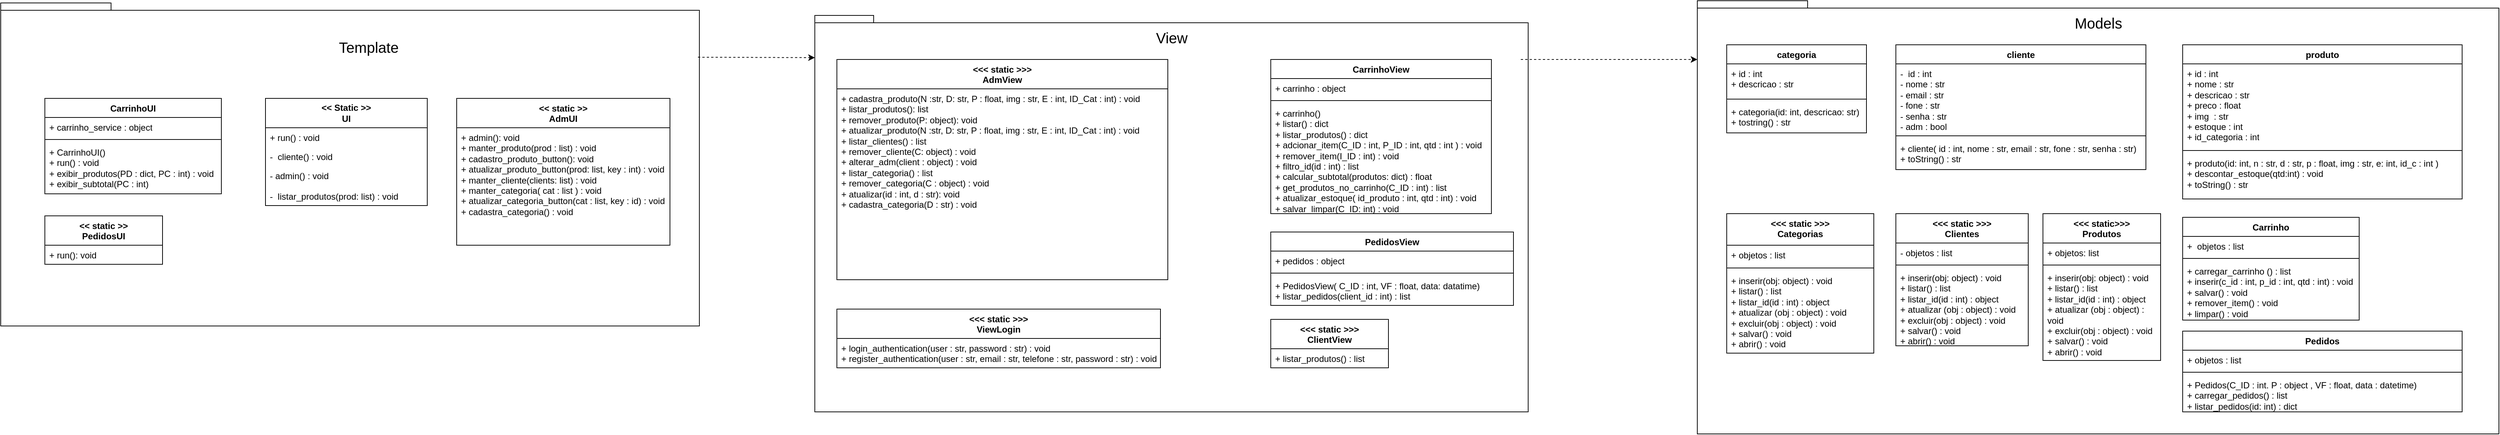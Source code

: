 <mxfile version="25.0.3">
  <diagram name="Página-1" id="RIIx-cr0iP7ePi3XbUQL">
    <mxGraphModel dx="4250" dy="1973" grid="0" gridSize="10" guides="1" tooltips="1" connect="1" arrows="1" fold="1" page="0" pageScale="1" pageWidth="827" pageHeight="1169" math="0" shadow="0">
      <root>
        <mxCell id="0" />
        <mxCell id="1" parent="0" />
        <mxCell id="yzX737-sg2SHLn5ZPXAh-1" value="" style="shape=folder;fontStyle=1;spacingTop=10;tabWidth=150;tabHeight=10;tabPosition=left;html=1;whiteSpace=wrap;" vertex="1" parent="1">
          <mxGeometry x="-417" y="93" width="950" height="440" as="geometry" />
        </mxCell>
        <mxCell id="yzX737-sg2SHLn5ZPXAh-4" value="" style="shape=folder;fontStyle=1;spacingTop=10;tabWidth=80;tabHeight=10;tabPosition=left;html=1;whiteSpace=wrap;" vertex="1" parent="1">
          <mxGeometry x="690" y="110" width="970" height="540" as="geometry" />
        </mxCell>
        <mxCell id="yzX737-sg2SHLn5ZPXAh-6" value="" style="shape=folder;fontStyle=1;spacingTop=10;tabWidth=150;tabHeight=10;tabPosition=left;html=1;whiteSpace=wrap;" vertex="1" parent="1">
          <mxGeometry x="1890" y="90" width="1090" height="590" as="geometry" />
        </mxCell>
        <mxCell id="yzX737-sg2SHLn5ZPXAh-7" value="&lt;font style=&quot;font-size: 20px;&quot;&gt;Models&lt;/font&gt;" style="text;html=1;align=center;verticalAlign=middle;resizable=0;points=[];autosize=1;strokeColor=none;fillColor=none;" vertex="1" parent="1">
          <mxGeometry x="2390" y="100" width="90" height="40" as="geometry" />
        </mxCell>
        <mxCell id="yzX737-sg2SHLn5ZPXAh-9" style="rounded=0;orthogonalLoop=1;jettySize=auto;html=1;entryX=0;entryY=0;entryDx=0;entryDy=57.5;entryPerimeter=0;dashed=1;exitX=0.998;exitY=0.168;exitDx=0;exitDy=0;exitPerimeter=0;" edge="1" parent="1" source="yzX737-sg2SHLn5ZPXAh-1" target="yzX737-sg2SHLn5ZPXAh-4">
          <mxGeometry relative="1" as="geometry">
            <mxPoint x="460" y="180" as="sourcePoint" />
          </mxGeometry>
        </mxCell>
        <mxCell id="yzX737-sg2SHLn5ZPXAh-10" style="rounded=0;orthogonalLoop=1;jettySize=auto;html=1;entryX=0;entryY=0;entryDx=0;entryDy=80;entryPerimeter=0;dashed=1;" edge="1" parent="1" target="yzX737-sg2SHLn5ZPXAh-6">
          <mxGeometry relative="1" as="geometry">
            <mxPoint x="1650" y="170" as="sourcePoint" />
          </mxGeometry>
        </mxCell>
        <mxCell id="yzX737-sg2SHLn5ZPXAh-23" value="Carrinho" style="swimlane;fontStyle=1;align=center;verticalAlign=top;childLayout=stackLayout;horizontal=1;startSize=26;horizontalStack=0;resizeParent=1;resizeParentMax=0;resizeLast=0;collapsible=1;marginBottom=0;whiteSpace=wrap;html=1;" vertex="1" parent="1">
          <mxGeometry x="2550" y="385" width="240" height="140" as="geometry" />
        </mxCell>
        <mxCell id="yzX737-sg2SHLn5ZPXAh-24" value="+&amp;nbsp; objetos : list" style="text;strokeColor=none;fillColor=none;align=left;verticalAlign=top;spacingLeft=4;spacingRight=4;overflow=hidden;rotatable=0;points=[[0,0.5],[1,0.5]];portConstraint=eastwest;whiteSpace=wrap;html=1;" vertex="1" parent="yzX737-sg2SHLn5ZPXAh-23">
          <mxGeometry y="26" width="240" height="26" as="geometry" />
        </mxCell>
        <mxCell id="yzX737-sg2SHLn5ZPXAh-25" value="" style="line;strokeWidth=1;fillColor=none;align=left;verticalAlign=middle;spacingTop=-1;spacingLeft=3;spacingRight=3;rotatable=0;labelPosition=right;points=[];portConstraint=eastwest;strokeColor=inherit;" vertex="1" parent="yzX737-sg2SHLn5ZPXAh-23">
          <mxGeometry y="52" width="240" height="8" as="geometry" />
        </mxCell>
        <mxCell id="yzX737-sg2SHLn5ZPXAh-26" value="+ carregar_carrinho () : list&lt;div&gt;+ inserir(c_id : int, p_id : int, qtd : int) : void&lt;/div&gt;&lt;div&gt;+ salvar() : void&lt;/div&gt;&lt;div&gt;+ remover_item() : void&lt;/div&gt;&lt;div&gt;+ limpar() : void&amp;nbsp;&lt;/div&gt;" style="text;strokeColor=none;fillColor=none;align=left;verticalAlign=top;spacingLeft=4;spacingRight=4;overflow=hidden;rotatable=0;points=[[0,0.5],[1,0.5]];portConstraint=eastwest;whiteSpace=wrap;html=1;" vertex="1" parent="yzX737-sg2SHLn5ZPXAh-23">
          <mxGeometry y="60" width="240" height="80" as="geometry" />
        </mxCell>
        <mxCell id="yzX737-sg2SHLn5ZPXAh-27" value="categoria" style="swimlane;fontStyle=1;align=center;verticalAlign=top;childLayout=stackLayout;horizontal=1;startSize=26;horizontalStack=0;resizeParent=1;resizeParentMax=0;resizeLast=0;collapsible=1;marginBottom=0;whiteSpace=wrap;html=1;" vertex="1" parent="1">
          <mxGeometry x="1930" y="150" width="190" height="120" as="geometry">
            <mxRectangle x="1110" y="530" width="90" height="30" as="alternateBounds" />
          </mxGeometry>
        </mxCell>
        <mxCell id="yzX737-sg2SHLn5ZPXAh-28" value="+ id : int&lt;div&gt;+ descricao : str&lt;/div&gt;" style="text;strokeColor=none;fillColor=none;align=left;verticalAlign=top;spacingLeft=4;spacingRight=4;overflow=hidden;rotatable=0;points=[[0,0.5],[1,0.5]];portConstraint=eastwest;whiteSpace=wrap;html=1;" vertex="1" parent="yzX737-sg2SHLn5ZPXAh-27">
          <mxGeometry y="26" width="190" height="44" as="geometry" />
        </mxCell>
        <mxCell id="yzX737-sg2SHLn5ZPXAh-29" value="" style="line;strokeWidth=1;fillColor=none;align=left;verticalAlign=middle;spacingTop=-1;spacingLeft=3;spacingRight=3;rotatable=0;labelPosition=right;points=[];portConstraint=eastwest;strokeColor=inherit;" vertex="1" parent="yzX737-sg2SHLn5ZPXAh-27">
          <mxGeometry y="70" width="190" height="8" as="geometry" />
        </mxCell>
        <mxCell id="yzX737-sg2SHLn5ZPXAh-30" value="+ categoria(id: int, descricao: str)&amp;nbsp;&lt;div&gt;+ tostring() : str&lt;/div&gt;" style="text;strokeColor=none;fillColor=none;align=left;verticalAlign=top;spacingLeft=4;spacingRight=4;overflow=hidden;rotatable=0;points=[[0,0.5],[1,0.5]];portConstraint=eastwest;whiteSpace=wrap;html=1;" vertex="1" parent="yzX737-sg2SHLn5ZPXAh-27">
          <mxGeometry y="78" width="190" height="42" as="geometry" />
        </mxCell>
        <mxCell id="yzX737-sg2SHLn5ZPXAh-31" value="&amp;lt;&amp;lt;&amp;lt; static &amp;gt;&amp;gt;&amp;gt;&lt;div&gt;Categorias&lt;/div&gt;" style="swimlane;fontStyle=1;align=center;verticalAlign=top;childLayout=stackLayout;horizontal=1;startSize=43;horizontalStack=0;resizeParent=1;resizeParentMax=0;resizeLast=0;collapsible=1;marginBottom=0;whiteSpace=wrap;html=1;" vertex="1" parent="1">
          <mxGeometry x="1930" y="380" width="200" height="190" as="geometry">
            <mxRectangle x="1350" y="547" width="120" height="43" as="alternateBounds" />
          </mxGeometry>
        </mxCell>
        <mxCell id="yzX737-sg2SHLn5ZPXAh-32" value="+ objetos : list" style="text;strokeColor=none;fillColor=none;align=left;verticalAlign=top;spacingLeft=4;spacingRight=4;overflow=hidden;rotatable=0;points=[[0,0.5],[1,0.5]];portConstraint=eastwest;whiteSpace=wrap;html=1;" vertex="1" parent="yzX737-sg2SHLn5ZPXAh-31">
          <mxGeometry y="43" width="200" height="27" as="geometry" />
        </mxCell>
        <mxCell id="yzX737-sg2SHLn5ZPXAh-33" value="" style="line;strokeWidth=1;fillColor=none;align=left;verticalAlign=middle;spacingTop=-1;spacingLeft=3;spacingRight=3;rotatable=0;labelPosition=right;points=[];portConstraint=eastwest;strokeColor=inherit;" vertex="1" parent="yzX737-sg2SHLn5ZPXAh-31">
          <mxGeometry y="70" width="200" height="8" as="geometry" />
        </mxCell>
        <mxCell id="yzX737-sg2SHLn5ZPXAh-34" value="+ inserir(obj: object) : void&lt;div&gt;+ listar() : list&lt;/div&gt;&lt;div&gt;+ listar_id(id : int) : object&lt;/div&gt;&lt;div&gt;+ atualizar (obj : object) : void&lt;/div&gt;&lt;div&gt;+ excluir(obj : object) : void&lt;/div&gt;&lt;div&gt;+ salvar() : void&lt;/div&gt;&lt;div&gt;+ abrir() : void&lt;/div&gt;" style="text;strokeColor=none;fillColor=none;align=left;verticalAlign=top;spacingLeft=4;spacingRight=4;overflow=hidden;rotatable=0;points=[[0,0.5],[1,0.5]];portConstraint=eastwest;whiteSpace=wrap;html=1;" vertex="1" parent="yzX737-sg2SHLn5ZPXAh-31">
          <mxGeometry y="78" width="200" height="112" as="geometry" />
        </mxCell>
        <mxCell id="yzX737-sg2SHLn5ZPXAh-35" value="cliente" style="swimlane;fontStyle=1;align=center;verticalAlign=top;childLayout=stackLayout;horizontal=1;startSize=26;horizontalStack=0;resizeParent=1;resizeParentMax=0;resizeLast=0;collapsible=1;marginBottom=0;whiteSpace=wrap;html=1;" vertex="1" parent="1">
          <mxGeometry x="2160" y="150" width="340" height="170" as="geometry">
            <mxRectangle x="540" y="420" width="80" height="30" as="alternateBounds" />
          </mxGeometry>
        </mxCell>
        <mxCell id="yzX737-sg2SHLn5ZPXAh-36" value="-&amp;nbsp; id : int&lt;div&gt;- nome : str&lt;/div&gt;&lt;div&gt;- email : str&lt;/div&gt;&lt;div&gt;- fone : str&lt;/div&gt;&lt;div&gt;- senha : str&lt;/div&gt;&lt;div&gt;- adm : bool&lt;/div&gt;" style="text;strokeColor=none;fillColor=none;align=left;verticalAlign=top;spacingLeft=4;spacingRight=4;overflow=hidden;rotatable=0;points=[[0,0.5],[1,0.5]];portConstraint=eastwest;whiteSpace=wrap;html=1;" vertex="1" parent="yzX737-sg2SHLn5ZPXAh-35">
          <mxGeometry y="26" width="340" height="94" as="geometry" />
        </mxCell>
        <mxCell id="yzX737-sg2SHLn5ZPXAh-37" value="" style="line;strokeWidth=1;fillColor=none;align=left;verticalAlign=middle;spacingTop=-1;spacingLeft=3;spacingRight=3;rotatable=0;labelPosition=right;points=[];portConstraint=eastwest;strokeColor=inherit;" vertex="1" parent="yzX737-sg2SHLn5ZPXAh-35">
          <mxGeometry y="120" width="340" height="8" as="geometry" />
        </mxCell>
        <mxCell id="yzX737-sg2SHLn5ZPXAh-38" value="+ cliente( id : int, nome : str, email : str, fone : str, senha : str)&lt;div&gt;+ toString() : str&lt;/div&gt;" style="text;strokeColor=none;fillColor=none;align=left;verticalAlign=top;spacingLeft=4;spacingRight=4;overflow=hidden;rotatable=0;points=[[0,0.5],[1,0.5]];portConstraint=eastwest;whiteSpace=wrap;html=1;" vertex="1" parent="yzX737-sg2SHLn5ZPXAh-35">
          <mxGeometry y="128" width="340" height="42" as="geometry" />
        </mxCell>
        <mxCell id="yzX737-sg2SHLn5ZPXAh-39" value="&amp;lt;&amp;lt;&amp;lt; static &amp;gt;&amp;gt;&amp;gt;&lt;div&gt;Clientes&lt;/div&gt;" style="swimlane;fontStyle=1;align=center;verticalAlign=top;childLayout=stackLayout;horizontal=1;startSize=40;horizontalStack=0;resizeParent=1;resizeParentMax=0;resizeLast=0;collapsible=1;marginBottom=0;whiteSpace=wrap;html=1;" vertex="1" parent="1">
          <mxGeometry x="2160" y="380" width="180" height="180" as="geometry">
            <mxRectangle x="450" y="560" width="120" height="40" as="alternateBounds" />
          </mxGeometry>
        </mxCell>
        <mxCell id="yzX737-sg2SHLn5ZPXAh-40" value="- objetos : list" style="text;strokeColor=none;fillColor=none;align=left;verticalAlign=top;spacingLeft=4;spacingRight=4;overflow=hidden;rotatable=0;points=[[0,0.5],[1,0.5]];portConstraint=eastwest;whiteSpace=wrap;html=1;" vertex="1" parent="yzX737-sg2SHLn5ZPXAh-39">
          <mxGeometry y="40" width="180" height="26" as="geometry" />
        </mxCell>
        <mxCell id="yzX737-sg2SHLn5ZPXAh-41" value="" style="line;strokeWidth=1;fillColor=none;align=left;verticalAlign=middle;spacingTop=-1;spacingLeft=3;spacingRight=3;rotatable=0;labelPosition=right;points=[];portConstraint=eastwest;strokeColor=inherit;" vertex="1" parent="yzX737-sg2SHLn5ZPXAh-39">
          <mxGeometry y="66" width="180" height="8" as="geometry" />
        </mxCell>
        <mxCell id="yzX737-sg2SHLn5ZPXAh-42" value="+ inserir(obj: object) : void&lt;div&gt;+ listar() : list&lt;/div&gt;&lt;div&gt;+ listar_id(id : int) : object&lt;/div&gt;&lt;div&gt;+ atualizar (obj : object) : void&lt;/div&gt;&lt;div&gt;+ excluir(obj : object) : void&lt;/div&gt;&lt;div&gt;+ salvar() : void&lt;/div&gt;&lt;div&gt;+ abrir() : void&lt;/div&gt;" style="text;strokeColor=none;fillColor=none;align=left;verticalAlign=top;spacingLeft=4;spacingRight=4;overflow=hidden;rotatable=0;points=[[0,0.5],[1,0.5]];portConstraint=eastwest;whiteSpace=wrap;html=1;" vertex="1" parent="yzX737-sg2SHLn5ZPXAh-39">
          <mxGeometry y="74" width="180" height="106" as="geometry" />
        </mxCell>
        <mxCell id="yzX737-sg2SHLn5ZPXAh-43" value="produto" style="swimlane;fontStyle=1;align=center;verticalAlign=top;childLayout=stackLayout;horizontal=1;startSize=26;horizontalStack=0;resizeParent=1;resizeParentMax=0;resizeLast=0;collapsible=1;marginBottom=0;whiteSpace=wrap;html=1;" vertex="1" parent="1">
          <mxGeometry x="2550" y="150" width="380" height="210" as="geometry" />
        </mxCell>
        <mxCell id="yzX737-sg2SHLn5ZPXAh-44" value="+ id : int&lt;div&gt;+ nome : str&lt;/div&gt;&lt;div&gt;+ descricao : str&lt;/div&gt;&lt;div&gt;+ preco : float&lt;/div&gt;&lt;div&gt;+ img&amp;nbsp; : str&lt;/div&gt;&lt;div&gt;+ estoque : int&lt;/div&gt;&lt;div&gt;+ id_categoria : int&lt;/div&gt;" style="text;strokeColor=none;fillColor=none;align=left;verticalAlign=top;spacingLeft=4;spacingRight=4;overflow=hidden;rotatable=0;points=[[0,0.5],[1,0.5]];portConstraint=eastwest;whiteSpace=wrap;html=1;" vertex="1" parent="yzX737-sg2SHLn5ZPXAh-43">
          <mxGeometry y="26" width="380" height="114" as="geometry" />
        </mxCell>
        <mxCell id="yzX737-sg2SHLn5ZPXAh-45" value="" style="line;strokeWidth=1;fillColor=none;align=left;verticalAlign=middle;spacingTop=-1;spacingLeft=3;spacingRight=3;rotatable=0;labelPosition=right;points=[];portConstraint=eastwest;strokeColor=inherit;" vertex="1" parent="yzX737-sg2SHLn5ZPXAh-43">
          <mxGeometry y="140" width="380" height="8" as="geometry" />
        </mxCell>
        <mxCell id="yzX737-sg2SHLn5ZPXAh-46" value="+ produto(id: int, n : str, d : str, p : float, img : str, e: int, id_c : int )&lt;div&gt;+ descontar_estoque(qtd:int) : void&lt;br&gt;&lt;div&gt;+ toString() : str&lt;/div&gt;&lt;/div&gt;" style="text;strokeColor=none;fillColor=none;align=left;verticalAlign=top;spacingLeft=4;spacingRight=4;overflow=hidden;rotatable=0;points=[[0,0.5],[1,0.5]];portConstraint=eastwest;whiteSpace=wrap;html=1;" vertex="1" parent="yzX737-sg2SHLn5ZPXAh-43">
          <mxGeometry y="148" width="380" height="62" as="geometry" />
        </mxCell>
        <mxCell id="yzX737-sg2SHLn5ZPXAh-48" value="&amp;lt;&amp;lt;&amp;lt; static&amp;gt;&amp;gt;&amp;gt;&lt;div&gt;Produtos&lt;/div&gt;" style="swimlane;fontStyle=1;align=center;verticalAlign=top;childLayout=stackLayout;horizontal=1;startSize=40;horizontalStack=0;resizeParent=1;resizeParentMax=0;resizeLast=0;collapsible=1;marginBottom=0;whiteSpace=wrap;html=1;" vertex="1" parent="1">
          <mxGeometry x="2360" y="380" width="160" height="200" as="geometry" />
        </mxCell>
        <mxCell id="yzX737-sg2SHLn5ZPXAh-49" value="+ objetos: list" style="text;strokeColor=none;fillColor=none;align=left;verticalAlign=top;spacingLeft=4;spacingRight=4;overflow=hidden;rotatable=0;points=[[0,0.5],[1,0.5]];portConstraint=eastwest;whiteSpace=wrap;html=1;" vertex="1" parent="yzX737-sg2SHLn5ZPXAh-48">
          <mxGeometry y="40" width="160" height="26" as="geometry" />
        </mxCell>
        <mxCell id="yzX737-sg2SHLn5ZPXAh-50" value="" style="line;strokeWidth=1;fillColor=none;align=left;verticalAlign=middle;spacingTop=-1;spacingLeft=3;spacingRight=3;rotatable=0;labelPosition=right;points=[];portConstraint=eastwest;strokeColor=inherit;" vertex="1" parent="yzX737-sg2SHLn5ZPXAh-48">
          <mxGeometry y="66" width="160" height="8" as="geometry" />
        </mxCell>
        <mxCell id="yzX737-sg2SHLn5ZPXAh-51" value="+ inserir(obj: object) : void&lt;div&gt;+ listar() : list&lt;/div&gt;&lt;div&gt;+ listar_id(id : int) : object&lt;/div&gt;&lt;div&gt;+ atualizar (obj : object) : void&lt;/div&gt;&lt;div&gt;+ excluir(obj : object) : void&lt;/div&gt;&lt;div&gt;+ salvar() : void&lt;/div&gt;&lt;div&gt;+ abrir() : void&lt;/div&gt;" style="text;strokeColor=none;fillColor=none;align=left;verticalAlign=top;spacingLeft=4;spacingRight=4;overflow=hidden;rotatable=0;points=[[0,0.5],[1,0.5]];portConstraint=eastwest;whiteSpace=wrap;html=1;" vertex="1" parent="yzX737-sg2SHLn5ZPXAh-48">
          <mxGeometry y="74" width="160" height="126" as="geometry" />
        </mxCell>
        <mxCell id="yzX737-sg2SHLn5ZPXAh-56" value="&lt;div style=&quot;font-weight: 700;&quot;&gt;&amp;lt;&amp;lt; Static &amp;gt;&amp;gt;&lt;/div&gt;&lt;span style=&quot;font-weight: 700;&quot;&gt;UI&lt;/span&gt;" style="swimlane;fontStyle=0;childLayout=stackLayout;horizontal=1;startSize=40;fillColor=none;horizontalStack=0;resizeParent=1;resizeParentMax=0;resizeLast=0;collapsible=1;marginBottom=0;whiteSpace=wrap;html=1;" vertex="1" parent="1">
          <mxGeometry x="-57" y="223" width="220" height="146" as="geometry" />
        </mxCell>
        <mxCell id="yzX737-sg2SHLn5ZPXAh-57" value="+ run() : void" style="text;strokeColor=none;fillColor=none;align=left;verticalAlign=top;spacingLeft=4;spacingRight=4;overflow=hidden;rotatable=0;points=[[0,0.5],[1,0.5]];portConstraint=eastwest;whiteSpace=wrap;html=1;" vertex="1" parent="yzX737-sg2SHLn5ZPXAh-56">
          <mxGeometry y="40" width="220" height="26" as="geometry" />
        </mxCell>
        <mxCell id="yzX737-sg2SHLn5ZPXAh-58" value="-&amp;nbsp; cliente() : void" style="text;strokeColor=none;fillColor=none;align=left;verticalAlign=top;spacingLeft=4;spacingRight=4;overflow=hidden;rotatable=0;points=[[0,0.5],[1,0.5]];portConstraint=eastwest;whiteSpace=wrap;html=1;" vertex="1" parent="yzX737-sg2SHLn5ZPXAh-56">
          <mxGeometry y="66" width="220" height="26" as="geometry" />
        </mxCell>
        <mxCell id="yzX737-sg2SHLn5ZPXAh-59" value="- admin() : void" style="text;strokeColor=none;fillColor=none;align=left;verticalAlign=top;spacingLeft=4;spacingRight=4;overflow=hidden;rotatable=0;points=[[0,0.5],[1,0.5]];portConstraint=eastwest;whiteSpace=wrap;html=1;" vertex="1" parent="yzX737-sg2SHLn5ZPXAh-56">
          <mxGeometry y="92" width="220" height="28" as="geometry" />
        </mxCell>
        <mxCell id="yzX737-sg2SHLn5ZPXAh-60" value="-&amp;nbsp; listar_produtos(prod: list) : void" style="text;strokeColor=none;fillColor=none;align=left;verticalAlign=top;spacingLeft=4;spacingRight=4;overflow=hidden;rotatable=0;points=[[0,0.5],[1,0.5]];portConstraint=eastwest;whiteSpace=wrap;html=1;" vertex="1" parent="yzX737-sg2SHLn5ZPXAh-56">
          <mxGeometry y="120" width="220" height="26" as="geometry" />
        </mxCell>
        <mxCell id="yzX737-sg2SHLn5ZPXAh-61" value="CarrinhoUI" style="swimlane;fontStyle=1;align=center;verticalAlign=top;childLayout=stackLayout;horizontal=1;startSize=26;horizontalStack=0;resizeParent=1;resizeParentMax=0;resizeLast=0;collapsible=1;marginBottom=0;whiteSpace=wrap;html=1;" vertex="1" parent="1">
          <mxGeometry x="-357" y="223" width="240" height="130" as="geometry" />
        </mxCell>
        <mxCell id="yzX737-sg2SHLn5ZPXAh-62" value="+ carrinho_service : object" style="text;strokeColor=none;fillColor=none;align=left;verticalAlign=top;spacingLeft=4;spacingRight=4;overflow=hidden;rotatable=0;points=[[0,0.5],[1,0.5]];portConstraint=eastwest;whiteSpace=wrap;html=1;" vertex="1" parent="yzX737-sg2SHLn5ZPXAh-61">
          <mxGeometry y="26" width="240" height="26" as="geometry" />
        </mxCell>
        <mxCell id="yzX737-sg2SHLn5ZPXAh-63" value="" style="line;strokeWidth=1;fillColor=none;align=left;verticalAlign=middle;spacingTop=-1;spacingLeft=3;spacingRight=3;rotatable=0;labelPosition=right;points=[];portConstraint=eastwest;strokeColor=inherit;" vertex="1" parent="yzX737-sg2SHLn5ZPXAh-61">
          <mxGeometry y="52" width="240" height="8" as="geometry" />
        </mxCell>
        <mxCell id="yzX737-sg2SHLn5ZPXAh-64" value="&lt;div&gt;+ CarrinhoUI()&lt;/div&gt;+ run() : void&lt;div&gt;+ exibir_produtos(PD : dict, PC : int) : void&lt;/div&gt;&lt;div&gt;+ exibir_subtotal(PC : int)&lt;/div&gt;" style="text;strokeColor=none;fillColor=none;align=left;verticalAlign=top;spacingLeft=4;spacingRight=4;overflow=hidden;rotatable=0;points=[[0,0.5],[1,0.5]];portConstraint=eastwest;whiteSpace=wrap;html=1;" vertex="1" parent="yzX737-sg2SHLn5ZPXAh-61">
          <mxGeometry y="60" width="240" height="70" as="geometry" />
        </mxCell>
        <mxCell id="yzX737-sg2SHLn5ZPXAh-65" value="&amp;lt;&amp;lt;&amp;lt; static &amp;gt;&amp;gt;&amp;gt;&lt;div&gt;ViewLogin&lt;/div&gt;" style="swimlane;fontStyle=1;align=center;verticalAlign=top;childLayout=stackLayout;horizontal=1;startSize=40;horizontalStack=0;resizeParent=1;resizeParentMax=0;resizeLast=0;collapsible=1;marginBottom=0;whiteSpace=wrap;html=1;" vertex="1" parent="1">
          <mxGeometry x="720" y="510" width="440" height="80" as="geometry" />
        </mxCell>
        <mxCell id="yzX737-sg2SHLn5ZPXAh-68" value="+ login_authentication(user : str, password : str) : void&lt;div&gt;+ register_authentication(user : str, email : str, telefone : str, password : str) : void&lt;/div&gt;&lt;div&gt;&lt;br&gt;&lt;/div&gt;" style="text;strokeColor=none;fillColor=none;align=left;verticalAlign=top;spacingLeft=4;spacingRight=4;overflow=hidden;rotatable=0;points=[[0,0.5],[1,0.5]];portConstraint=eastwest;whiteSpace=wrap;html=1;" vertex="1" parent="yzX737-sg2SHLn5ZPXAh-65">
          <mxGeometry y="40" width="440" height="40" as="geometry" />
        </mxCell>
        <mxCell id="yzX737-sg2SHLn5ZPXAh-69" value="&lt;div&gt;&amp;lt;&amp;lt;&amp;lt; static &amp;gt;&amp;gt;&amp;gt;&lt;/div&gt;ClientView" style="swimlane;fontStyle=1;align=center;verticalAlign=top;childLayout=stackLayout;horizontal=1;startSize=40;horizontalStack=0;resizeParent=1;resizeParentMax=0;resizeLast=0;collapsible=1;marginBottom=0;whiteSpace=wrap;html=1;" vertex="1" parent="1">
          <mxGeometry x="1310" y="524" width="160" height="66" as="geometry" />
        </mxCell>
        <mxCell id="yzX737-sg2SHLn5ZPXAh-72" value="+ listar_produtos() : list" style="text;strokeColor=none;fillColor=none;align=left;verticalAlign=top;spacingLeft=4;spacingRight=4;overflow=hidden;rotatable=0;points=[[0,0.5],[1,0.5]];portConstraint=eastwest;whiteSpace=wrap;html=1;" vertex="1" parent="yzX737-sg2SHLn5ZPXAh-69">
          <mxGeometry y="40" width="160" height="26" as="geometry" />
        </mxCell>
        <mxCell id="yzX737-sg2SHLn5ZPXAh-73" value="CarrinhoView" style="swimlane;fontStyle=1;align=center;verticalAlign=top;childLayout=stackLayout;horizontal=1;startSize=26;horizontalStack=0;resizeParent=1;resizeParentMax=0;resizeLast=0;collapsible=1;marginBottom=0;whiteSpace=wrap;html=1;" vertex="1" parent="1">
          <mxGeometry x="1310" y="170" width="300" height="210" as="geometry" />
        </mxCell>
        <mxCell id="yzX737-sg2SHLn5ZPXAh-74" value="+ carrinho : object" style="text;strokeColor=none;fillColor=none;align=left;verticalAlign=top;spacingLeft=4;spacingRight=4;overflow=hidden;rotatable=0;points=[[0,0.5],[1,0.5]];portConstraint=eastwest;whiteSpace=wrap;html=1;" vertex="1" parent="yzX737-sg2SHLn5ZPXAh-73">
          <mxGeometry y="26" width="300" height="26" as="geometry" />
        </mxCell>
        <mxCell id="yzX737-sg2SHLn5ZPXAh-75" value="" style="line;strokeWidth=1;fillColor=none;align=left;verticalAlign=middle;spacingTop=-1;spacingLeft=3;spacingRight=3;rotatable=0;labelPosition=right;points=[];portConstraint=eastwest;strokeColor=inherit;" vertex="1" parent="yzX737-sg2SHLn5ZPXAh-73">
          <mxGeometry y="52" width="300" height="8" as="geometry" />
        </mxCell>
        <mxCell id="yzX737-sg2SHLn5ZPXAh-76" value="+ carrinho()&lt;div&gt;+ listar() : dict&lt;/div&gt;&lt;div&gt;+ listar_produtos() : dict&lt;/div&gt;&lt;div&gt;+ adcionar_item(C_ID : int, P_ID : int, qtd : int ) : void&lt;/div&gt;&lt;div&gt;+ remover_item(I_ID : int) : void&lt;/div&gt;&lt;div&gt;+ filtro_id(id : int) : list&lt;/div&gt;&lt;div&gt;+ calcular_subtotal(produtos: dict) : float&lt;/div&gt;&lt;div&gt;+ get_produtos_no_carrinho(C_ID : int) : list&lt;/div&gt;&lt;div&gt;+ atualizar_estoque( id_produto : int, qtd : int) : void&lt;/div&gt;&lt;div&gt;+ salvar_limpar(C_ID: int) : void&lt;/div&gt;" style="text;strokeColor=none;fillColor=none;align=left;verticalAlign=top;spacingLeft=4;spacingRight=4;overflow=hidden;rotatable=0;points=[[0,0.5],[1,0.5]];portConstraint=eastwest;whiteSpace=wrap;html=1;" vertex="1" parent="yzX737-sg2SHLn5ZPXAh-73">
          <mxGeometry y="60" width="300" height="150" as="geometry" />
        </mxCell>
        <mxCell id="yzX737-sg2SHLn5ZPXAh-77" value="&amp;lt;&amp;lt;&amp;lt; static &amp;gt;&amp;gt;&amp;gt;&lt;div&gt;AdmView&lt;/div&gt;" style="swimlane;fontStyle=1;align=center;verticalAlign=top;childLayout=stackLayout;horizontal=1;startSize=40;horizontalStack=0;resizeParent=1;resizeParentMax=0;resizeLast=0;collapsible=1;marginBottom=0;whiteSpace=wrap;html=1;" vertex="1" parent="1">
          <mxGeometry x="720" y="170" width="450" height="300" as="geometry" />
        </mxCell>
        <mxCell id="yzX737-sg2SHLn5ZPXAh-80" value="+ cadastra_produto(N :str, D: str, P : float, img : str, E : int, ID_Cat : int) : void&lt;div&gt;+ listar_produtos(): list&lt;/div&gt;&lt;div&gt;+ remover_produto(P: object): void&lt;/div&gt;&lt;div&gt;+ atualizar_produto&lt;span style=&quot;background-color: initial;&quot;&gt;(N :str, D: str, P : float, img : str, E : int, ID_Cat : int) : void&lt;/span&gt;&lt;/div&gt;&lt;div&gt;&lt;span style=&quot;background-color: initial;&quot;&gt;+ listar_clientes() : list&lt;/span&gt;&lt;/div&gt;&lt;div&gt;&lt;span style=&quot;background-color: initial;&quot;&gt;+ remover_cliente(C: object) : void&lt;/span&gt;&lt;/div&gt;&lt;div&gt;&lt;span style=&quot;background-color: initial;&quot;&gt;+ alterar_adm(client : object) : void&lt;/span&gt;&lt;/div&gt;&lt;div&gt;&lt;span style=&quot;background-color: initial;&quot;&gt;+ listar_categoria() : list&lt;/span&gt;&lt;/div&gt;&lt;div&gt;&lt;span style=&quot;background-color: initial;&quot;&gt;+ remover_categoria(C : object) : void&lt;/span&gt;&lt;/div&gt;&lt;div&gt;&lt;span style=&quot;background-color: initial;&quot;&gt;+ atualizar(id : int, d : str): void&lt;/span&gt;&lt;/div&gt;&lt;div&gt;&lt;span style=&quot;background-color: initial;&quot;&gt;+ cadastra_categoria(D : str) : void&lt;/span&gt;&lt;/div&gt;" style="text;strokeColor=none;fillColor=none;align=left;verticalAlign=top;spacingLeft=4;spacingRight=4;overflow=hidden;rotatable=0;points=[[0,0.5],[1,0.5]];portConstraint=eastwest;whiteSpace=wrap;html=1;" vertex="1" parent="yzX737-sg2SHLn5ZPXAh-77">
          <mxGeometry y="40" width="450" height="260" as="geometry" />
        </mxCell>
        <mxCell id="yzX737-sg2SHLn5ZPXAh-81" value="PedidosView" style="swimlane;fontStyle=1;align=center;verticalAlign=top;childLayout=stackLayout;horizontal=1;startSize=26;horizontalStack=0;resizeParent=1;resizeParentMax=0;resizeLast=0;collapsible=1;marginBottom=0;whiteSpace=wrap;html=1;" vertex="1" parent="1">
          <mxGeometry x="1310" y="405" width="330" height="100" as="geometry" />
        </mxCell>
        <mxCell id="yzX737-sg2SHLn5ZPXAh-82" value="+ pedidos : object" style="text;strokeColor=none;fillColor=none;align=left;verticalAlign=top;spacingLeft=4;spacingRight=4;overflow=hidden;rotatable=0;points=[[0,0.5],[1,0.5]];portConstraint=eastwest;whiteSpace=wrap;html=1;" vertex="1" parent="yzX737-sg2SHLn5ZPXAh-81">
          <mxGeometry y="26" width="330" height="26" as="geometry" />
        </mxCell>
        <mxCell id="yzX737-sg2SHLn5ZPXAh-83" value="" style="line;strokeWidth=1;fillColor=none;align=left;verticalAlign=middle;spacingTop=-1;spacingLeft=3;spacingRight=3;rotatable=0;labelPosition=right;points=[];portConstraint=eastwest;strokeColor=inherit;" vertex="1" parent="yzX737-sg2SHLn5ZPXAh-81">
          <mxGeometry y="52" width="330" height="8" as="geometry" />
        </mxCell>
        <mxCell id="yzX737-sg2SHLn5ZPXAh-84" value="+ PedidosView( C_ID : int, VF : float, data: datatime)&lt;div&gt;+ listar_pedidos(client_id : int) : list&lt;/div&gt;" style="text;strokeColor=none;fillColor=none;align=left;verticalAlign=top;spacingLeft=4;spacingRight=4;overflow=hidden;rotatable=0;points=[[0,0.5],[1,0.5]];portConstraint=eastwest;whiteSpace=wrap;html=1;" vertex="1" parent="yzX737-sg2SHLn5ZPXAh-81">
          <mxGeometry y="60" width="330" height="40" as="geometry" />
        </mxCell>
        <mxCell id="yzX737-sg2SHLn5ZPXAh-85" value="Pedidos" style="swimlane;fontStyle=1;align=center;verticalAlign=top;childLayout=stackLayout;horizontal=1;startSize=26;horizontalStack=0;resizeParent=1;resizeParentMax=0;resizeLast=0;collapsible=1;marginBottom=0;whiteSpace=wrap;html=1;" vertex="1" parent="1">
          <mxGeometry x="2550" y="540" width="380" height="110" as="geometry" />
        </mxCell>
        <mxCell id="yzX737-sg2SHLn5ZPXAh-86" value="+ objetos : list" style="text;strokeColor=none;fillColor=none;align=left;verticalAlign=top;spacingLeft=4;spacingRight=4;overflow=hidden;rotatable=0;points=[[0,0.5],[1,0.5]];portConstraint=eastwest;whiteSpace=wrap;html=1;" vertex="1" parent="yzX737-sg2SHLn5ZPXAh-85">
          <mxGeometry y="26" width="380" height="26" as="geometry" />
        </mxCell>
        <mxCell id="yzX737-sg2SHLn5ZPXAh-87" value="" style="line;strokeWidth=1;fillColor=none;align=left;verticalAlign=middle;spacingTop=-1;spacingLeft=3;spacingRight=3;rotatable=0;labelPosition=right;points=[];portConstraint=eastwest;strokeColor=inherit;" vertex="1" parent="yzX737-sg2SHLn5ZPXAh-85">
          <mxGeometry y="52" width="380" height="8" as="geometry" />
        </mxCell>
        <mxCell id="yzX737-sg2SHLn5ZPXAh-88" value="+ Pedidos(C_ID : int. P : object , VF : float, data : datetime)&lt;div&gt;+ carregar_pedidos() : list&lt;/div&gt;&lt;div&gt;+ listar_pedidos(id: int) : dict&amp;nbsp;&lt;/div&gt;" style="text;strokeColor=none;fillColor=none;align=left;verticalAlign=top;spacingLeft=4;spacingRight=4;overflow=hidden;rotatable=0;points=[[0,0.5],[1,0.5]];portConstraint=eastwest;whiteSpace=wrap;html=1;" vertex="1" parent="yzX737-sg2SHLn5ZPXAh-85">
          <mxGeometry y="60" width="380" height="50" as="geometry" />
        </mxCell>
        <mxCell id="yzX737-sg2SHLn5ZPXAh-89" value="&amp;lt;&amp;lt; static &amp;gt;&amp;gt;&lt;div&gt;AdmUI&lt;/div&gt;" style="swimlane;fontStyle=1;align=center;verticalAlign=top;childLayout=stackLayout;horizontal=1;startSize=40;horizontalStack=0;resizeParent=1;resizeParentMax=0;resizeLast=0;collapsible=1;marginBottom=0;whiteSpace=wrap;html=1;" vertex="1" parent="1">
          <mxGeometry x="203" y="223" width="290" height="200" as="geometry" />
        </mxCell>
        <mxCell id="yzX737-sg2SHLn5ZPXAh-92" value="+ admin(): void&lt;div&gt;+ manter_produto(prod : list) : void&lt;/div&gt;&lt;div&gt;+ cadastro_produto_button(): void&lt;/div&gt;&lt;div&gt;+ atualizar_produto_button(prod: list, key : int) : void&lt;/div&gt;&lt;div&gt;+ manter_cliente(clients: list) : void&lt;/div&gt;&lt;div&gt;+ manter_categoria( cat : list ) : void&lt;/div&gt;&lt;div&gt;+ atualizar_categoria_button(cat : list, key : id) : void&lt;/div&gt;&lt;div&gt;+ cadastra_categoria() : void&amp;nbsp;&lt;/div&gt;" style="text;strokeColor=none;fillColor=none;align=left;verticalAlign=top;spacingLeft=4;spacingRight=4;overflow=hidden;rotatable=0;points=[[0,0.5],[1,0.5]];portConstraint=eastwest;whiteSpace=wrap;html=1;" vertex="1" parent="yzX737-sg2SHLn5ZPXAh-89">
          <mxGeometry y="40" width="290" height="160" as="geometry" />
        </mxCell>
        <mxCell id="yzX737-sg2SHLn5ZPXAh-93" value="&lt;font style=&quot;font-size: 20px;&quot;&gt;View&lt;/font&gt;" style="text;html=1;align=center;verticalAlign=middle;resizable=0;points=[];autosize=1;strokeColor=none;fillColor=none;" vertex="1" parent="1">
          <mxGeometry x="1140" y="120" width="70" height="40" as="geometry" />
        </mxCell>
        <mxCell id="yzX737-sg2SHLn5ZPXAh-94" value="&lt;font style=&quot;font-size: 20px;&quot;&gt;Template&lt;/font&gt;" style="text;html=1;align=center;verticalAlign=middle;resizable=0;points=[];autosize=1;strokeColor=none;fillColor=none;" vertex="1" parent="1">
          <mxGeometry x="33" y="133" width="100" height="40" as="geometry" />
        </mxCell>
        <mxCell id="yzX737-sg2SHLn5ZPXAh-96" value="&lt;div&gt;&amp;lt;&amp;lt; static &amp;gt;&amp;gt;&lt;/div&gt;PedidosUI" style="swimlane;fontStyle=1;align=center;verticalAlign=top;childLayout=stackLayout;horizontal=1;startSize=40;horizontalStack=0;resizeParent=1;resizeParentMax=0;resizeLast=0;collapsible=1;marginBottom=0;whiteSpace=wrap;html=1;" vertex="1" parent="1">
          <mxGeometry x="-357" y="383" width="160" height="66" as="geometry" />
        </mxCell>
        <mxCell id="yzX737-sg2SHLn5ZPXAh-99" value="+ run(): void" style="text;strokeColor=none;fillColor=none;align=left;verticalAlign=top;spacingLeft=4;spacingRight=4;overflow=hidden;rotatable=0;points=[[0,0.5],[1,0.5]];portConstraint=eastwest;whiteSpace=wrap;html=1;" vertex="1" parent="yzX737-sg2SHLn5ZPXAh-96">
          <mxGeometry y="40" width="160" height="26" as="geometry" />
        </mxCell>
      </root>
    </mxGraphModel>
  </diagram>
</mxfile>
